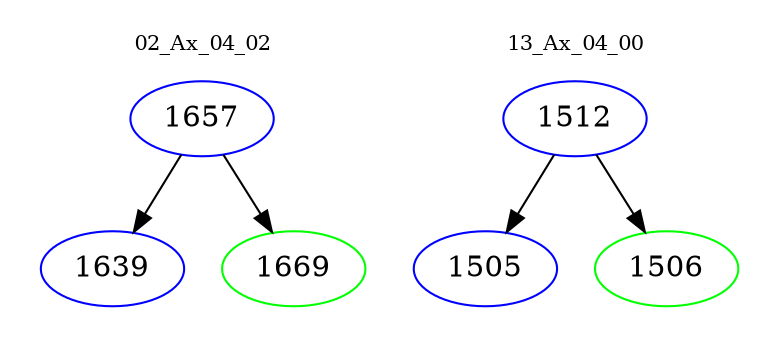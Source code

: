 digraph{
subgraph cluster_0 {
color = white
label = "02_Ax_04_02";
fontsize=10;
T0_1657 [label="1657", color="blue"]
T0_1657 -> T0_1639 [color="black"]
T0_1639 [label="1639", color="blue"]
T0_1657 -> T0_1669 [color="black"]
T0_1669 [label="1669", color="green"]
}
subgraph cluster_1 {
color = white
label = "13_Ax_04_00";
fontsize=10;
T1_1512 [label="1512", color="blue"]
T1_1512 -> T1_1505 [color="black"]
T1_1505 [label="1505", color="blue"]
T1_1512 -> T1_1506 [color="black"]
T1_1506 [label="1506", color="green"]
}
}
